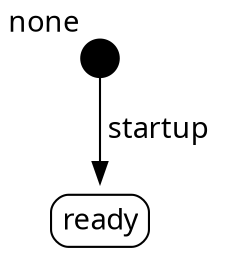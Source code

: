 digraph G {
  node [fontname = "Geneva"]
  edge [fontname = "Geneva"]
  splines=polyline
  none [shape="circle", style="filled", fillcolor=black, label="", xlabel="none", fixedsize="true", width=0.25]
  ready [shape="none", label=<<table style="rounded"><tr><td border="0">ready</td></tr></table>>]
  none -> ready [label=" startup "]
}
